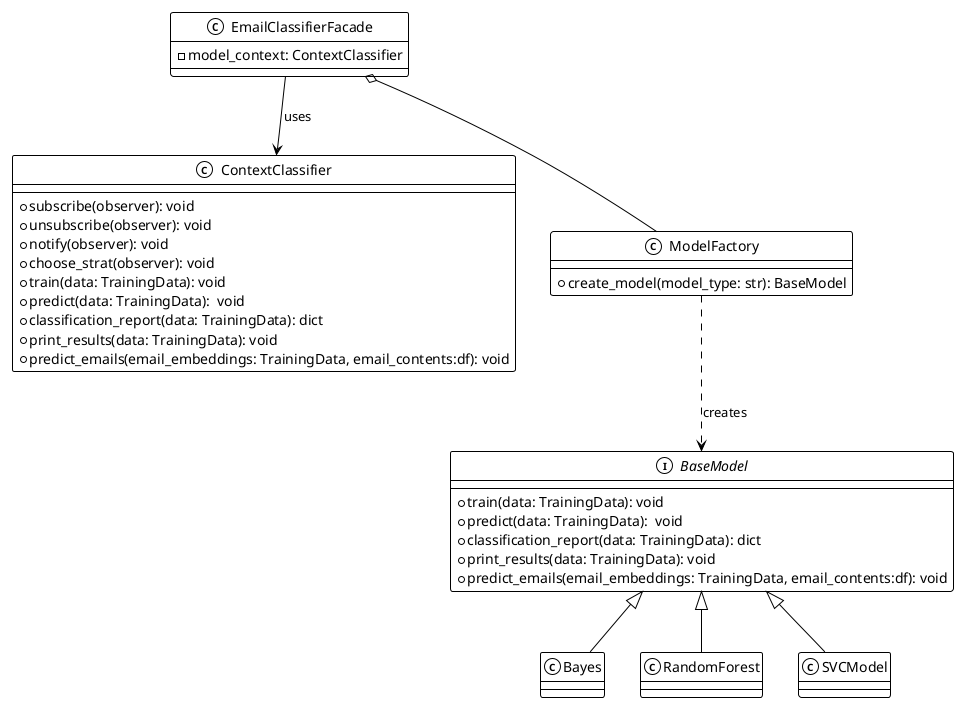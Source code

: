 @startuml
!theme mono

class EmailClassifierFacade{
    - model_context: ContextClassifier
}


class ContextClassifier{
    + subscribe(observer): void
    + unsubscribe(observer): void
    + notify(observer): void
    + choose_strat(observer): void
    + train(data: TrainingData): void 
    + predict(data: TrainingData):  void 
    + classification_report(data: TrainingData): dict
    + print_results(data: TrainingData): void 
    + predict_emails(email_embeddings: TrainingData, email_contents:df): void

}

class ModelFactory{
    + create_model(model_type: str): BaseModel
}

class Bayes {
    
}

class RandomForest {
    
    
}

class SVCModel {

}



interface BaseModel {
    + train(data: TrainingData): void 
    + predict(data: TrainingData):  void 
    + classification_report(data: TrainingData): dict
    + print_results(data: TrainingData): void 
    + predict_emails(email_embeddings: TrainingData, email_contents:df): void 
}

EmailClassifierFacade o-- ModelFactory
EmailClassifierFacade --> ContextClassifier: uses
ModelFactory ..> BaseModel: creates
BaseModel  <|-- RandomForest
BaseModel <|-- SVCModel
BaseModel <|-- Bayes

@enduml